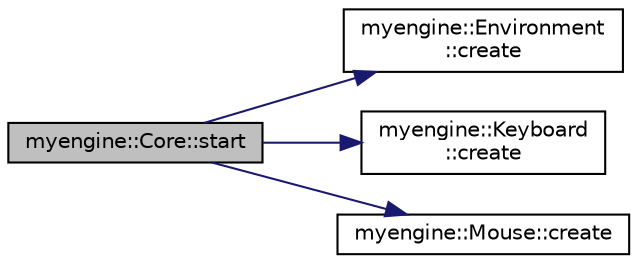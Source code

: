 digraph "myengine::Core::start"
{
 // LATEX_PDF_SIZE
  edge [fontname="Helvetica",fontsize="10",labelfontname="Helvetica",labelfontsize="10"];
  node [fontname="Helvetica",fontsize="10",shape=record];
  rankdir="LR";
  Node1 [label="myengine::Core::start",height=0.2,width=0.4,color="black", fillcolor="grey75", style="filled", fontcolor="black",tooltip="Starts the engine."];
  Node1 -> Node2 [color="midnightblue",fontsize="10",style="solid",fontname="Helvetica"];
  Node2 [label="myengine::Environment\l::create",height=0.2,width=0.4,color="black", fillcolor="white", style="filled",URL="$structmyengine_1_1_environment.html#a2eec7ae6dae192b31e7801134814497b",tooltip=" "];
  Node1 -> Node3 [color="midnightblue",fontsize="10",style="solid",fontname="Helvetica"];
  Node3 [label="myengine::Keyboard\l::create",height=0.2,width=0.4,color="black", fillcolor="white", style="filled",URL="$structmyengine_1_1_keyboard.html#aa40ec20eb114d14a8a7f3259da761c3a",tooltip=" "];
  Node1 -> Node4 [color="midnightblue",fontsize="10",style="solid",fontname="Helvetica"];
  Node4 [label="myengine::Mouse::create",height=0.2,width=0.4,color="black", fillcolor="white", style="filled",URL="$structmyengine_1_1_mouse.html#a1ea4703d63edd211342db008bb6cfbef",tooltip=" "];
}
